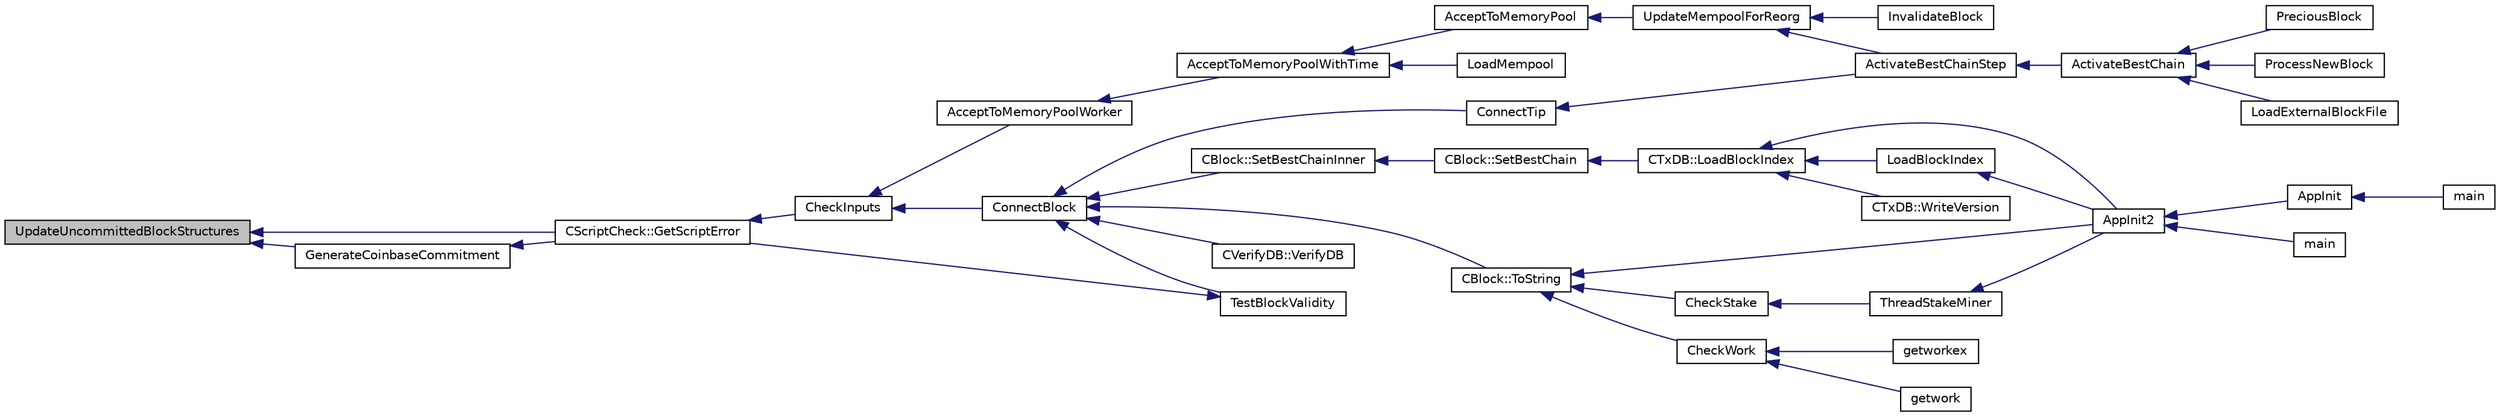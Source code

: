 digraph "UpdateUncommittedBlockStructures"
{
  edge [fontname="Helvetica",fontsize="10",labelfontname="Helvetica",labelfontsize="10"];
  node [fontname="Helvetica",fontsize="10",shape=record];
  rankdir="LR";
  Node6182 [label="UpdateUncommittedBlockStructures",height=0.2,width=0.4,color="black", fillcolor="grey75", style="filled", fontcolor="black"];
  Node6182 -> Node6183 [dir="back",color="midnightblue",fontsize="10",style="solid",fontname="Helvetica"];
  Node6183 [label="GenerateCoinbaseCommitment",height=0.2,width=0.4,color="black", fillcolor="white", style="filled",URL="$db/d38/validation_8h.html#a743ca389dc886ef8ec875ce8d08ec97e",tooltip="Produce the necessary coinbase commitment for a block (modifies the hash, don&#39;t call for mined blocks..."];
  Node6183 -> Node6184 [dir="back",color="midnightblue",fontsize="10",style="solid",fontname="Helvetica"];
  Node6184 [label="CScriptCheck::GetScriptError",height=0.2,width=0.4,color="black", fillcolor="white", style="filled",URL="$df/d12/class_c_script_check.html#a1340496c37e521c253606b5957173afd"];
  Node6184 -> Node6185 [dir="back",color="midnightblue",fontsize="10",style="solid",fontname="Helvetica"];
  Node6185 [label="CheckInputs",height=0.2,width=0.4,color="black", fillcolor="white", style="filled",URL="$dd/d7d/validation_8cpp.html#a48897c72856156ef5606fc27fe1954f3",tooltip="Check whether all inputs of this transaction are valid (no double spends, scripts & sigs..."];
  Node6185 -> Node6186 [dir="back",color="midnightblue",fontsize="10",style="solid",fontname="Helvetica"];
  Node6186 [label="AcceptToMemoryPoolWorker",height=0.2,width=0.4,color="black", fillcolor="white", style="filled",URL="$dd/d7d/validation_8cpp.html#a274b0623037c72315662a07ecf760176"];
  Node6186 -> Node6187 [dir="back",color="midnightblue",fontsize="10",style="solid",fontname="Helvetica"];
  Node6187 [label="AcceptToMemoryPoolWithTime",height=0.2,width=0.4,color="black", fillcolor="white", style="filled",URL="$dd/d7d/validation_8cpp.html#a7e5d2eb678cdda338b2dc803a2d4999f",tooltip="(try to) add transaction to memory pool with a specified acceptance time "];
  Node6187 -> Node6188 [dir="back",color="midnightblue",fontsize="10",style="solid",fontname="Helvetica"];
  Node6188 [label="AcceptToMemoryPool",height=0.2,width=0.4,color="black", fillcolor="white", style="filled",URL="$db/d38/validation_8h.html#a25cdf856fb2107e0e96fd6bf4c0619cb",tooltip="(try to) add transaction to memory pool plTxnReplaced will be appended to with all transactions repla..."];
  Node6188 -> Node6189 [dir="back",color="midnightblue",fontsize="10",style="solid",fontname="Helvetica"];
  Node6189 [label="UpdateMempoolForReorg",height=0.2,width=0.4,color="black", fillcolor="white", style="filled",URL="$dd/d7d/validation_8cpp.html#aaa1204b724d7b62f09ef22df4c6a592d"];
  Node6189 -> Node6190 [dir="back",color="midnightblue",fontsize="10",style="solid",fontname="Helvetica"];
  Node6190 [label="ActivateBestChainStep",height=0.2,width=0.4,color="black", fillcolor="white", style="filled",URL="$dd/d7d/validation_8cpp.html#a4e2b817360d39dc766271f51fc146c96",tooltip="Try to make some progress towards making pindexMostWork the active block. "];
  Node6190 -> Node6191 [dir="back",color="midnightblue",fontsize="10",style="solid",fontname="Helvetica"];
  Node6191 [label="ActivateBestChain",height=0.2,width=0.4,color="black", fillcolor="white", style="filled",URL="$db/d38/validation_8h.html#a81d9ced51eb72d4df66abddb00318b64",tooltip="Find the best known block, and make it the tip of the block chain. "];
  Node6191 -> Node6192 [dir="back",color="midnightblue",fontsize="10",style="solid",fontname="Helvetica"];
  Node6192 [label="PreciousBlock",height=0.2,width=0.4,color="black", fillcolor="white", style="filled",URL="$db/d38/validation_8h.html#a04e493dc156338a1b2f457f7a7feaaa9",tooltip="Mark a block as precious and reorganize. "];
  Node6191 -> Node6193 [dir="back",color="midnightblue",fontsize="10",style="solid",fontname="Helvetica"];
  Node6193 [label="ProcessNewBlock",height=0.2,width=0.4,color="black", fillcolor="white", style="filled",URL="$db/d38/validation_8h.html#a290fce59049c0951b8eb73f0129bf6f0",tooltip="Process an incoming block. "];
  Node6191 -> Node6194 [dir="back",color="midnightblue",fontsize="10",style="solid",fontname="Helvetica"];
  Node6194 [label="LoadExternalBlockFile",height=0.2,width=0.4,color="black", fillcolor="white", style="filled",URL="$db/d38/validation_8h.html#a2233339a13d09038cf2e46f4d0144be4",tooltip="Import blocks from an external file. "];
  Node6189 -> Node6195 [dir="back",color="midnightblue",fontsize="10",style="solid",fontname="Helvetica"];
  Node6195 [label="InvalidateBlock",height=0.2,width=0.4,color="black", fillcolor="white", style="filled",URL="$db/d38/validation_8h.html#adf70cddb5b3b3218a7f22da08dc4a456",tooltip="Mark a block as invalid. "];
  Node6187 -> Node6196 [dir="back",color="midnightblue",fontsize="10",style="solid",fontname="Helvetica"];
  Node6196 [label="LoadMempool",height=0.2,width=0.4,color="black", fillcolor="white", style="filled",URL="$db/d38/validation_8h.html#adea951730b49ef41e5390df5be8d3f1b",tooltip="Load the mempool from disk. "];
  Node6185 -> Node6197 [dir="back",color="midnightblue",fontsize="10",style="solid",fontname="Helvetica"];
  Node6197 [label="ConnectBlock",height=0.2,width=0.4,color="black", fillcolor="white", style="filled",URL="$dd/d7d/validation_8cpp.html#afafbb35ee38b98e832fcb8b159942055",tooltip="Apply the effects of this block (with given index) on the UTXO set represented by coins..."];
  Node6197 -> Node6198 [dir="back",color="midnightblue",fontsize="10",style="solid",fontname="Helvetica"];
  Node6198 [label="CBlock::SetBestChainInner",height=0.2,width=0.4,color="black", fillcolor="white", style="filled",URL="$d3/d51/class_c_block.html#a82c90ccbecf89a38ff56d8429514e2c2"];
  Node6198 -> Node6199 [dir="back",color="midnightblue",fontsize="10",style="solid",fontname="Helvetica"];
  Node6199 [label="CBlock::SetBestChain",height=0.2,width=0.4,color="black", fillcolor="white", style="filled",URL="$d3/d51/class_c_block.html#a6e308b2d75d1cfc4a75eda36feb60ca1"];
  Node6199 -> Node6200 [dir="back",color="midnightblue",fontsize="10",style="solid",fontname="Helvetica"];
  Node6200 [label="CTxDB::LoadBlockIndex",height=0.2,width=0.4,color="black", fillcolor="white", style="filled",URL="$d9/d8d/class_c_tx_d_b.html#abcb9df0821d996f811f6604b452a26a0"];
  Node6200 -> Node6201 [dir="back",color="midnightblue",fontsize="10",style="solid",fontname="Helvetica"];
  Node6201 [label="AppInit2",height=0.2,width=0.4,color="black", fillcolor="white", style="filled",URL="$d8/dc0/init_8h.html#a1a4c1bfbf6ba1db77e988b89b9cadfd3",tooltip="Initialize ion. "];
  Node6201 -> Node6202 [dir="back",color="midnightblue",fontsize="10",style="solid",fontname="Helvetica"];
  Node6202 [label="AppInit",height=0.2,width=0.4,color="black", fillcolor="white", style="filled",URL="$d4/d35/iond_8cpp.html#ac59316b767e6984e1285f0531275286b"];
  Node6202 -> Node6203 [dir="back",color="midnightblue",fontsize="10",style="solid",fontname="Helvetica"];
  Node6203 [label="main",height=0.2,width=0.4,color="black", fillcolor="white", style="filled",URL="$d4/d35/iond_8cpp.html#a0ddf1224851353fc92bfbff6f499fa97"];
  Node6201 -> Node6204 [dir="back",color="midnightblue",fontsize="10",style="solid",fontname="Helvetica"];
  Node6204 [label="main",height=0.2,width=0.4,color="black", fillcolor="white", style="filled",URL="$d5/d2d/ion_8cpp.html#a0ddf1224851353fc92bfbff6f499fa97"];
  Node6200 -> Node6205 [dir="back",color="midnightblue",fontsize="10",style="solid",fontname="Helvetica"];
  Node6205 [label="LoadBlockIndex",height=0.2,width=0.4,color="black", fillcolor="white", style="filled",URL="$d4/dbf/main_8h.html#a367f303d34b8a5501ac4d77bebab578c"];
  Node6205 -> Node6201 [dir="back",color="midnightblue",fontsize="10",style="solid",fontname="Helvetica"];
  Node6200 -> Node6206 [dir="back",color="midnightblue",fontsize="10",style="solid",fontname="Helvetica"];
  Node6206 [label="CTxDB::WriteVersion",height=0.2,width=0.4,color="black", fillcolor="white", style="filled",URL="$d9/d8d/class_c_tx_d_b.html#aa30dbf235b1c229896097e1eb1ea9520"];
  Node6197 -> Node6207 [dir="back",color="midnightblue",fontsize="10",style="solid",fontname="Helvetica"];
  Node6207 [label="CBlock::ToString",height=0.2,width=0.4,color="black", fillcolor="white", style="filled",URL="$d3/d51/class_c_block.html#a0e8a98f10831c00ae76b3a831c4804e5"];
  Node6207 -> Node6201 [dir="back",color="midnightblue",fontsize="10",style="solid",fontname="Helvetica"];
  Node6207 -> Node6208 [dir="back",color="midnightblue",fontsize="10",style="solid",fontname="Helvetica"];
  Node6208 [label="CheckWork",height=0.2,width=0.4,color="black", fillcolor="white", style="filled",URL="$de/d13/miner_8h.html#aadd8a05aa6d8fae1c0f4daa5e971a12a",tooltip="Check mined proof-of-work block. "];
  Node6208 -> Node6209 [dir="back",color="midnightblue",fontsize="10",style="solid",fontname="Helvetica"];
  Node6209 [label="getworkex",height=0.2,width=0.4,color="black", fillcolor="white", style="filled",URL="$d4/ddd/rpcmining_8cpp.html#aa40f86dc468a3f2ef4a3bba99e20a069"];
  Node6208 -> Node6210 [dir="back",color="midnightblue",fontsize="10",style="solid",fontname="Helvetica"];
  Node6210 [label="getwork",height=0.2,width=0.4,color="black", fillcolor="white", style="filled",URL="$d4/ddd/rpcmining_8cpp.html#a356be62c93d38267a7da9e1cb644d547"];
  Node6207 -> Node6211 [dir="back",color="midnightblue",fontsize="10",style="solid",fontname="Helvetica"];
  Node6211 [label="CheckStake",height=0.2,width=0.4,color="black", fillcolor="white", style="filled",URL="$de/d13/miner_8h.html#a68be4bcfa03b86095641eac5ca996fed",tooltip="Check mined proof-of-stake block. "];
  Node6211 -> Node6212 [dir="back",color="midnightblue",fontsize="10",style="solid",fontname="Helvetica"];
  Node6212 [label="ThreadStakeMiner",height=0.2,width=0.4,color="black", fillcolor="white", style="filled",URL="$d6/de3/miner_8cpp.html#a31faece5ef0e403969b3d3debd79b352"];
  Node6212 -> Node6201 [dir="back",color="midnightblue",fontsize="10",style="solid",fontname="Helvetica"];
  Node6197 -> Node6213 [dir="back",color="midnightblue",fontsize="10",style="solid",fontname="Helvetica"];
  Node6213 [label="ConnectTip",height=0.2,width=0.4,color="black", fillcolor="white", style="filled",URL="$dd/d7d/validation_8cpp.html#a6aed3630ddc1f0822daf257250d4799a",tooltip="Connect a new block to chainActive. "];
  Node6213 -> Node6190 [dir="back",color="midnightblue",fontsize="10",style="solid",fontname="Helvetica"];
  Node6197 -> Node6214 [dir="back",color="midnightblue",fontsize="10",style="solid",fontname="Helvetica"];
  Node6214 [label="TestBlockValidity",height=0.2,width=0.4,color="black", fillcolor="white", style="filled",URL="$db/d38/validation_8h.html#a12c39e969c9077605ae8a91730fb78d3",tooltip="Check a block is completely valid from start to finish (only works on top of our current best block..."];
  Node6214 -> Node6184 [dir="back",color="midnightblue",fontsize="10",style="solid",fontname="Helvetica"];
  Node6197 -> Node6215 [dir="back",color="midnightblue",fontsize="10",style="solid",fontname="Helvetica"];
  Node6215 [label="CVerifyDB::VerifyDB",height=0.2,width=0.4,color="black", fillcolor="white", style="filled",URL="$d7/da0/class_c_verify_d_b.html#af12e07230f20d23cf01d417d0e785c49"];
  Node6182 -> Node6184 [dir="back",color="midnightblue",fontsize="10",style="solid",fontname="Helvetica"];
}

